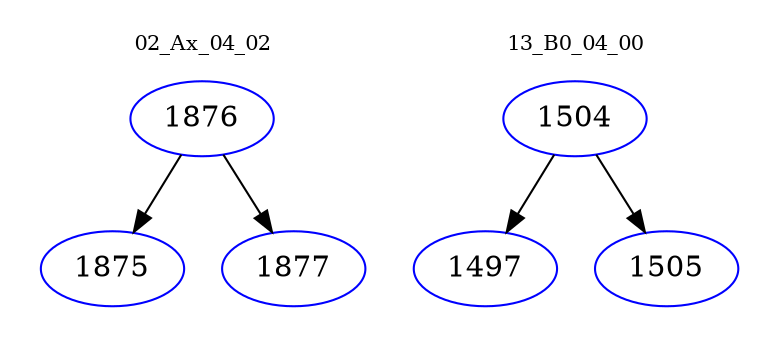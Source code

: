 digraph{
subgraph cluster_0 {
color = white
label = "02_Ax_04_02";
fontsize=10;
T0_1876 [label="1876", color="blue"]
T0_1876 -> T0_1875 [color="black"]
T0_1875 [label="1875", color="blue"]
T0_1876 -> T0_1877 [color="black"]
T0_1877 [label="1877", color="blue"]
}
subgraph cluster_1 {
color = white
label = "13_B0_04_00";
fontsize=10;
T1_1504 [label="1504", color="blue"]
T1_1504 -> T1_1497 [color="black"]
T1_1497 [label="1497", color="blue"]
T1_1504 -> T1_1505 [color="black"]
T1_1505 [label="1505", color="blue"]
}
}
